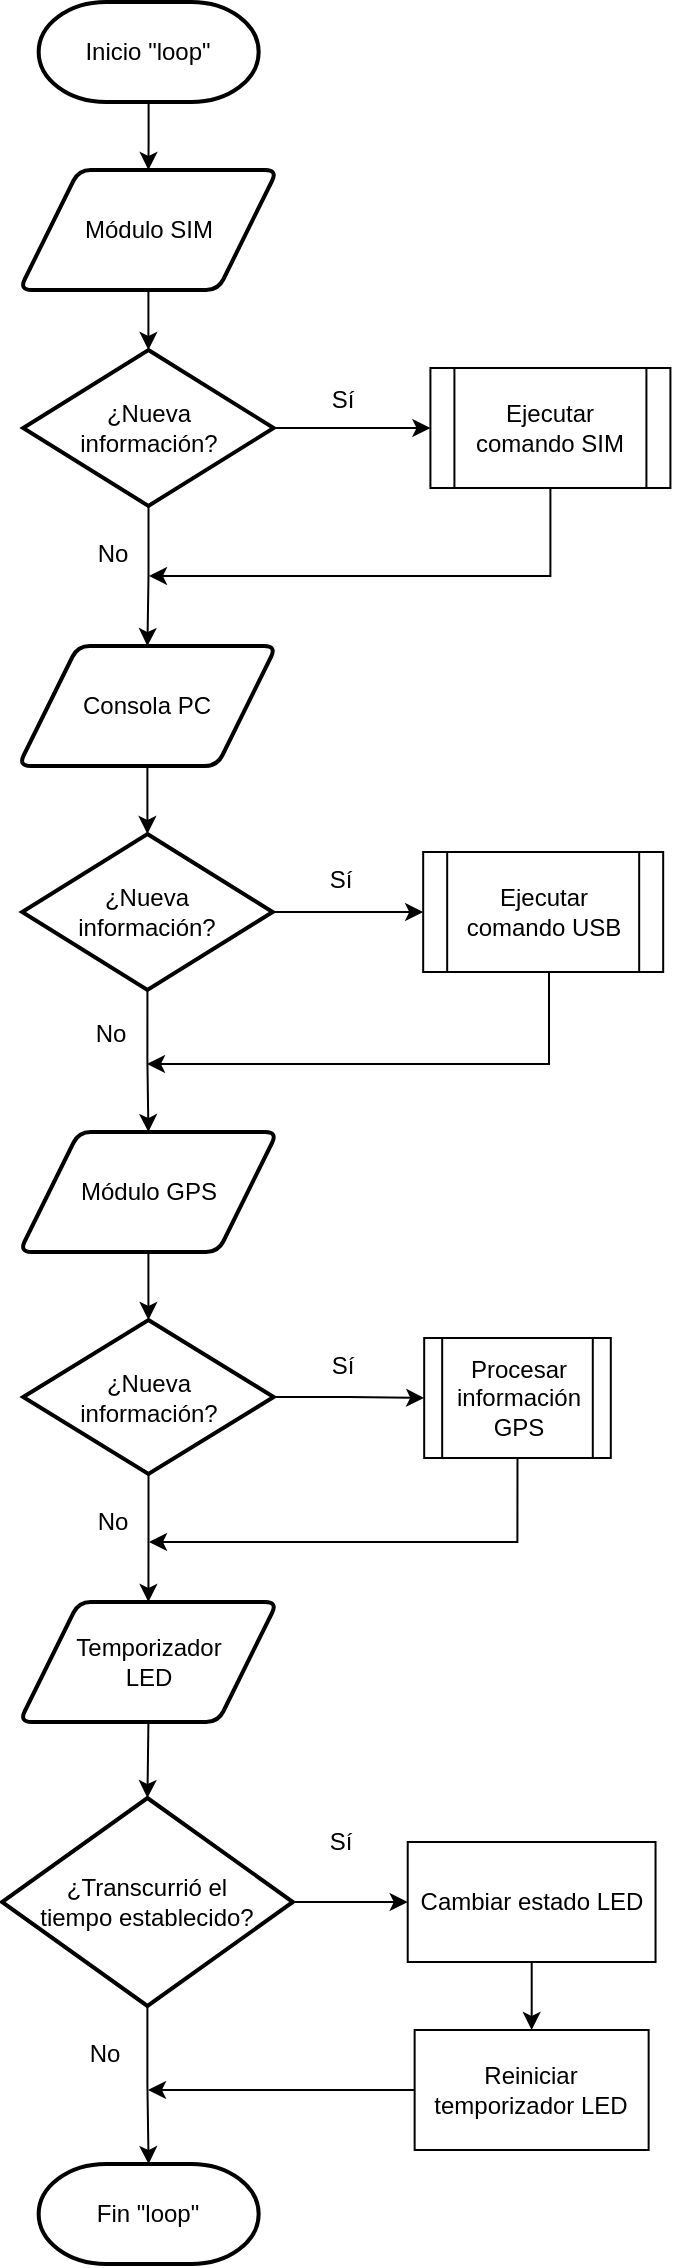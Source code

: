 <mxfile version="14.4.3" type="device" pages="4"><diagram id="C5RBs43oDa-KdzZeNtuy" name="Global"><mxGraphModel dx="1185" dy="685" grid="0" gridSize="10" guides="1" tooltips="1" connect="1" arrows="1" fold="1" page="1" pageScale="1" pageWidth="827" pageHeight="1169" math="0" shadow="0"><root><mxCell id="WIyWlLk6GJQsqaUBKTNV-0"/><mxCell id="WIyWlLk6GJQsqaUBKTNV-1" parent="WIyWlLk6GJQsqaUBKTNV-0"/><mxCell id="E9iO1O0Z5NPde6VyYKUJ-4" style="edgeStyle=orthogonalEdgeStyle;rounded=0;orthogonalLoop=1;jettySize=auto;html=1;entryX=0.5;entryY=0;entryDx=0;entryDy=0;" parent="WIyWlLk6GJQsqaUBKTNV-1" source="E9iO1O0Z5NPde6VyYKUJ-3" target="E9iO1O0Z5NPde6VyYKUJ-8" edge="1"><mxGeometry relative="1" as="geometry"><mxPoint x="103.52" y="123" as="targetPoint"/><Array as="points"/></mxGeometry></mxCell><mxCell id="E9iO1O0Z5NPde6VyYKUJ-3" value="Inicio &quot;loop&quot;" style="strokeWidth=2;html=1;shape=mxgraph.flowchart.terminator;whiteSpace=wrap;" parent="WIyWlLk6GJQsqaUBKTNV-1" vertex="1"><mxGeometry x="50.33" y="32" width="110" height="50" as="geometry"/></mxCell><mxCell id="E9iO1O0Z5NPde6VyYKUJ-10" style="edgeStyle=orthogonalEdgeStyle;rounded=0;orthogonalLoop=1;jettySize=auto;html=1;" parent="WIyWlLk6GJQsqaUBKTNV-1" source="E9iO1O0Z5NPde6VyYKUJ-7" target="E9iO1O0Z5NPde6VyYKUJ-16" edge="1"><mxGeometry relative="1" as="geometry"><mxPoint x="252.21" y="243" as="targetPoint"/></mxGeometry></mxCell><mxCell id="E9iO1O0Z5NPde6VyYKUJ-12" style="edgeStyle=orthogonalEdgeStyle;rounded=0;orthogonalLoop=1;jettySize=auto;html=1;entryX=0.5;entryY=0;entryDx=0;entryDy=0;" parent="WIyWlLk6GJQsqaUBKTNV-1" source="E9iO1O0Z5NPde6VyYKUJ-7" target="E9iO1O0Z5NPde6VyYKUJ-22" edge="1"><mxGeometry relative="1" as="geometry"><mxPoint x="105.21" y="369" as="targetPoint"/></mxGeometry></mxCell><mxCell id="E9iO1O0Z5NPde6VyYKUJ-7" value="¿Nueva&lt;br&gt;información?" style="strokeWidth=2;html=1;shape=mxgraph.flowchart.decision;whiteSpace=wrap;" parent="WIyWlLk6GJQsqaUBKTNV-1" vertex="1"><mxGeometry x="42.58" y="206" width="125.25" height="78" as="geometry"/></mxCell><mxCell id="E9iO1O0Z5NPde6VyYKUJ-9" style="edgeStyle=orthogonalEdgeStyle;rounded=0;orthogonalLoop=1;jettySize=auto;html=1;entryX=0.5;entryY=0;entryDx=0;entryDy=0;entryPerimeter=0;" parent="WIyWlLk6GJQsqaUBKTNV-1" source="E9iO1O0Z5NPde6VyYKUJ-8" target="E9iO1O0Z5NPde6VyYKUJ-7" edge="1"><mxGeometry relative="1" as="geometry"/></mxCell><mxCell id="E9iO1O0Z5NPde6VyYKUJ-8" value="Módulo SIM" style="shape=parallelogram;html=1;strokeWidth=2;perimeter=parallelogramPerimeter;whiteSpace=wrap;rounded=1;arcSize=12;size=0.23;" parent="WIyWlLk6GJQsqaUBKTNV-1" vertex="1"><mxGeometry x="40.71" y="116" width="129" height="60" as="geometry"/></mxCell><mxCell id="E9iO1O0Z5NPde6VyYKUJ-13" value="No" style="text;html=1;align=center;verticalAlign=middle;resizable=0;points=[];autosize=1;" parent="WIyWlLk6GJQsqaUBKTNV-1" vertex="1"><mxGeometry x="74.21" y="299" width="25" height="18" as="geometry"/></mxCell><mxCell id="E9iO1O0Z5NPde6VyYKUJ-17" style="edgeStyle=orthogonalEdgeStyle;rounded=0;orthogonalLoop=1;jettySize=auto;html=1;" parent="WIyWlLk6GJQsqaUBKTNV-1" source="E9iO1O0Z5NPde6VyYKUJ-16" edge="1"><mxGeometry relative="1" as="geometry"><mxPoint x="105.52" y="319" as="targetPoint"/><Array as="points"><mxPoint x="306.52" y="319"/><mxPoint x="105.52" y="319"/></Array></mxGeometry></mxCell><mxCell id="E9iO1O0Z5NPde6VyYKUJ-16" value="Ejecutar comando SIM" style="shape=process;whiteSpace=wrap;html=1;backgroundOutline=1;" parent="WIyWlLk6GJQsqaUBKTNV-1" vertex="1"><mxGeometry x="246.21" y="215" width="120" height="60" as="geometry"/></mxCell><mxCell id="E9iO1O0Z5NPde6VyYKUJ-18" value="Sí" style="text;html=1;align=center;verticalAlign=middle;resizable=0;points=[];autosize=1;" parent="WIyWlLk6GJQsqaUBKTNV-1" vertex="1"><mxGeometry x="191.21" y="222" width="21" height="18" as="geometry"/></mxCell><mxCell id="E9iO1O0Z5NPde6VyYKUJ-19" style="edgeStyle=orthogonalEdgeStyle;rounded=0;orthogonalLoop=1;jettySize=auto;html=1;" parent="WIyWlLk6GJQsqaUBKTNV-1" source="E9iO1O0Z5NPde6VyYKUJ-20" target="E9iO1O0Z5NPde6VyYKUJ-25" edge="1"><mxGeometry relative="1" as="geometry"><mxPoint x="249.84" y="473" as="targetPoint"/></mxGeometry></mxCell><mxCell id="E9iO1O0Z5NPde6VyYKUJ-20" value="¿Nueva&lt;br&gt;información?" style="strokeWidth=2;html=1;shape=mxgraph.flowchart.decision;whiteSpace=wrap;" parent="WIyWlLk6GJQsqaUBKTNV-1" vertex="1"><mxGeometry x="42.09" y="448" width="125.25" height="78" as="geometry"/></mxCell><mxCell id="E9iO1O0Z5NPde6VyYKUJ-21" style="edgeStyle=orthogonalEdgeStyle;rounded=0;orthogonalLoop=1;jettySize=auto;html=1;entryX=0.5;entryY=0;entryDx=0;entryDy=0;entryPerimeter=0;" parent="WIyWlLk6GJQsqaUBKTNV-1" source="E9iO1O0Z5NPde6VyYKUJ-22" target="E9iO1O0Z5NPde6VyYKUJ-20" edge="1"><mxGeometry relative="1" as="geometry"/></mxCell><mxCell id="E9iO1O0Z5NPde6VyYKUJ-22" value="Consola PC" style="shape=parallelogram;html=1;strokeWidth=2;perimeter=parallelogramPerimeter;whiteSpace=wrap;rounded=1;arcSize=12;size=0.23;" parent="WIyWlLk6GJQsqaUBKTNV-1" vertex="1"><mxGeometry x="40.21" y="354" width="129" height="60" as="geometry"/></mxCell><mxCell id="E9iO1O0Z5NPde6VyYKUJ-25" value="Ejecutar comando USB" style="shape=process;whiteSpace=wrap;html=1;backgroundOutline=1;" parent="WIyWlLk6GJQsqaUBKTNV-1" vertex="1"><mxGeometry x="242.59" y="457" width="120" height="60" as="geometry"/></mxCell><mxCell id="E9iO1O0Z5NPde6VyYKUJ-26" value="Sí" style="text;html=1;align=center;verticalAlign=middle;resizable=0;points=[];autosize=1;" parent="WIyWlLk6GJQsqaUBKTNV-1" vertex="1"><mxGeometry x="190.59" y="462" width="21" height="18" as="geometry"/></mxCell><mxCell id="E9iO1O0Z5NPde6VyYKUJ-28" style="edgeStyle=orthogonalEdgeStyle;rounded=0;orthogonalLoop=1;jettySize=auto;html=1;entryX=0.5;entryY=0;entryDx=0;entryDy=0;exitX=0.5;exitY=1;exitDx=0;exitDy=0;exitPerimeter=0;" parent="WIyWlLk6GJQsqaUBKTNV-1" source="E9iO1O0Z5NPde6VyYKUJ-20" target="E9iO1O0Z5NPde6VyYKUJ-35" edge="1"><mxGeometry relative="1" as="geometry"><mxPoint x="105.33" y="692.0" as="targetPoint"/><mxPoint x="105.244" y="582.0" as="sourcePoint"/></mxGeometry></mxCell><mxCell id="E9iO1O0Z5NPde6VyYKUJ-29" value="No" style="text;html=1;align=center;verticalAlign=middle;resizable=0;points=[];autosize=1;" parent="WIyWlLk6GJQsqaUBKTNV-1" vertex="1"><mxGeometry x="73.59" y="539" width="25" height="18" as="geometry"/></mxCell><mxCell id="E9iO1O0Z5NPde6VyYKUJ-30" style="edgeStyle=orthogonalEdgeStyle;rounded=0;orthogonalLoop=1;jettySize=auto;html=1;exitX=0.5;exitY=1;exitDx=0;exitDy=0;" parent="WIyWlLk6GJQsqaUBKTNV-1" source="E9iO1O0Z5NPde6VyYKUJ-25" edge="1"><mxGeometry relative="1" as="geometry"><mxPoint x="104.52" y="563" as="targetPoint"/><mxPoint x="305.59" y="533.0" as="sourcePoint"/><Array as="points"><mxPoint x="305.52" y="517"/><mxPoint x="305.52" y="563"/><mxPoint x="104.52" y="563"/></Array></mxGeometry></mxCell><mxCell id="PzpGX7Dt8AiGLEHKo06i-11" style="edgeStyle=orthogonalEdgeStyle;rounded=0;orthogonalLoop=1;jettySize=auto;html=1;entryX=0.5;entryY=0;entryDx=0;entryDy=0;" parent="WIyWlLk6GJQsqaUBKTNV-1" source="E9iO1O0Z5NPde6VyYKUJ-33" target="PzpGX7Dt8AiGLEHKo06i-10" edge="1"><mxGeometry relative="1" as="geometry"/></mxCell><mxCell id="PzpGX7Dt8AiGLEHKo06i-16" style="edgeStyle=orthogonalEdgeStyle;rounded=0;orthogonalLoop=1;jettySize=auto;html=1;entryX=0;entryY=0.5;entryDx=0;entryDy=0;" parent="WIyWlLk6GJQsqaUBKTNV-1" source="E9iO1O0Z5NPde6VyYKUJ-33" target="E9iO1O0Z5NPde6VyYKUJ-36" edge="1"><mxGeometry relative="1" as="geometry"/></mxCell><mxCell id="E9iO1O0Z5NPde6VyYKUJ-33" value="¿Nueva&lt;br&gt;información?" style="strokeWidth=2;html=1;shape=mxgraph.flowchart.decision;whiteSpace=wrap;" parent="WIyWlLk6GJQsqaUBKTNV-1" vertex="1"><mxGeometry x="42.59" y="691" width="125.25" height="77" as="geometry"/></mxCell><mxCell id="E9iO1O0Z5NPde6VyYKUJ-34" style="edgeStyle=orthogonalEdgeStyle;rounded=0;orthogonalLoop=1;jettySize=auto;html=1;entryX=0.5;entryY=0;entryDx=0;entryDy=0;entryPerimeter=0;" parent="WIyWlLk6GJQsqaUBKTNV-1" source="E9iO1O0Z5NPde6VyYKUJ-35" target="E9iO1O0Z5NPde6VyYKUJ-33" edge="1"><mxGeometry relative="1" as="geometry"/></mxCell><mxCell id="E9iO1O0Z5NPde6VyYKUJ-35" value="Módulo GPS" style="shape=parallelogram;html=1;strokeWidth=2;perimeter=parallelogramPerimeter;whiteSpace=wrap;rounded=1;arcSize=12;size=0.23;" parent="WIyWlLk6GJQsqaUBKTNV-1" vertex="1"><mxGeometry x="40.71" y="597" width="129" height="60" as="geometry"/></mxCell><mxCell id="E9iO1O0Z5NPde6VyYKUJ-36" value="Procesar información GPS" style="shape=process;whiteSpace=wrap;html=1;backgroundOutline=1;" parent="WIyWlLk6GJQsqaUBKTNV-1" vertex="1"><mxGeometry x="243.09" y="700" width="93.31" height="60" as="geometry"/></mxCell><mxCell id="E9iO1O0Z5NPde6VyYKUJ-37" value="Sí" style="text;html=1;align=center;verticalAlign=middle;resizable=0;points=[];autosize=1;" parent="WIyWlLk6GJQsqaUBKTNV-1" vertex="1"><mxGeometry x="191.09" y="705" width="21" height="18" as="geometry"/></mxCell><mxCell id="E9iO1O0Z5NPde6VyYKUJ-39" value="No" style="text;html=1;align=center;verticalAlign=middle;resizable=0;points=[];autosize=1;" parent="WIyWlLk6GJQsqaUBKTNV-1" vertex="1"><mxGeometry x="74.4" y="783" width="25" height="18" as="geometry"/></mxCell><mxCell id="E9iO1O0Z5NPde6VyYKUJ-40" style="edgeStyle=orthogonalEdgeStyle;rounded=0;orthogonalLoop=1;jettySize=auto;html=1;exitX=0.5;exitY=1;exitDx=0;exitDy=0;" parent="WIyWlLk6GJQsqaUBKTNV-1" source="E9iO1O0Z5NPde6VyYKUJ-36" edge="1"><mxGeometry relative="1" as="geometry"><mxPoint x="105.52" y="802" as="targetPoint"/><mxPoint x="306.09" y="776.0" as="sourcePoint"/><Array as="points"><mxPoint x="289.52" y="802"/><mxPoint x="105.52" y="802"/></Array></mxGeometry></mxCell><mxCell id="PzpGX7Dt8AiGLEHKo06i-0" value="Fin &quot;loop&quot;" style="strokeWidth=2;html=1;shape=mxgraph.flowchart.terminator;whiteSpace=wrap;" parent="WIyWlLk6GJQsqaUBKTNV-1" vertex="1"><mxGeometry x="50.33" y="1113" width="110" height="50" as="geometry"/></mxCell><mxCell id="PzpGX7Dt8AiGLEHKo06i-9" style="edgeStyle=orthogonalEdgeStyle;rounded=0;orthogonalLoop=1;jettySize=auto;html=1;" parent="WIyWlLk6GJQsqaUBKTNV-1" source="PzpGX7Dt8AiGLEHKo06i-2" target="PzpGX7Dt8AiGLEHKo06i-0" edge="1"><mxGeometry relative="1" as="geometry"/></mxCell><mxCell id="PzpGX7Dt8AiGLEHKo06i-15" style="edgeStyle=orthogonalEdgeStyle;rounded=0;orthogonalLoop=1;jettySize=auto;html=1;entryX=0;entryY=0.5;entryDx=0;entryDy=0;" parent="WIyWlLk6GJQsqaUBKTNV-1" source="PzpGX7Dt8AiGLEHKo06i-2" target="PzpGX7Dt8AiGLEHKo06i-3" edge="1"><mxGeometry relative="1" as="geometry"/></mxCell><mxCell id="PzpGX7Dt8AiGLEHKo06i-2" value="¿Transcurrió el&lt;br&gt;tiempo establecido?" style="strokeWidth=2;html=1;shape=mxgraph.flowchart.decision;whiteSpace=wrap;" parent="WIyWlLk6GJQsqaUBKTNV-1" vertex="1"><mxGeometry x="32" y="930" width="145.43" height="104" as="geometry"/></mxCell><mxCell id="PzpGX7Dt8AiGLEHKo06i-20" style="edgeStyle=orthogonalEdgeStyle;rounded=0;orthogonalLoop=1;jettySize=auto;html=1;entryX=0.5;entryY=0;entryDx=0;entryDy=0;" parent="WIyWlLk6GJQsqaUBKTNV-1" source="PzpGX7Dt8AiGLEHKo06i-3" target="PzpGX7Dt8AiGLEHKo06i-19" edge="1"><mxGeometry relative="1" as="geometry"/></mxCell><mxCell id="PzpGX7Dt8AiGLEHKo06i-3" value="Cambiar estado LED" style="shape=rectangle;whiteSpace=wrap;html=1;backgroundOutline=1;" parent="WIyWlLk6GJQsqaUBKTNV-1" vertex="1"><mxGeometry x="234.86" y="952" width="123.91" height="60" as="geometry"/></mxCell><mxCell id="PzpGX7Dt8AiGLEHKo06i-6" value="Sí" style="text;html=1;align=center;verticalAlign=middle;resizable=0;points=[];autosize=1;" parent="WIyWlLk6GJQsqaUBKTNV-1" vertex="1"><mxGeometry x="190.28" y="943" width="21" height="18" as="geometry"/></mxCell><mxCell id="PzpGX7Dt8AiGLEHKo06i-12" style="edgeStyle=orthogonalEdgeStyle;rounded=0;orthogonalLoop=1;jettySize=auto;html=1;exitX=0.5;exitY=1;exitDx=0;exitDy=0;entryX=0.5;entryY=0;entryDx=0;entryDy=0;entryPerimeter=0;" parent="WIyWlLk6GJQsqaUBKTNV-1" source="PzpGX7Dt8AiGLEHKo06i-10" target="PzpGX7Dt8AiGLEHKo06i-2" edge="1"><mxGeometry relative="1" as="geometry"/></mxCell><mxCell id="PzpGX7Dt8AiGLEHKo06i-10" value="Temporizador&lt;br&gt;LED" style="shape=parallelogram;html=1;strokeWidth=2;perimeter=parallelogramPerimeter;whiteSpace=wrap;rounded=1;arcSize=12;size=0.23;" parent="WIyWlLk6GJQsqaUBKTNV-1" vertex="1"><mxGeometry x="40.71" y="832" width="129" height="60" as="geometry"/></mxCell><mxCell id="PzpGX7Dt8AiGLEHKo06i-13" value="No" style="text;html=1;align=center;verticalAlign=middle;resizable=0;points=[];autosize=1;" parent="WIyWlLk6GJQsqaUBKTNV-1" vertex="1"><mxGeometry x="70" y="1049" width="25" height="18" as="geometry"/></mxCell><mxCell id="PzpGX7Dt8AiGLEHKo06i-21" style="edgeStyle=orthogonalEdgeStyle;rounded=0;orthogonalLoop=1;jettySize=auto;html=1;exitX=0;exitY=0.5;exitDx=0;exitDy=0;" parent="WIyWlLk6GJQsqaUBKTNV-1" source="PzpGX7Dt8AiGLEHKo06i-19" edge="1"><mxGeometry relative="1" as="geometry"><mxPoint x="105" y="1076" as="targetPoint"/></mxGeometry></mxCell><mxCell id="PzpGX7Dt8AiGLEHKo06i-19" value="Reiniciar temporizador LED" style="rounded=0;whiteSpace=wrap;html=1;" parent="WIyWlLk6GJQsqaUBKTNV-1" vertex="1"><mxGeometry x="238.32" y="1046" width="117" height="60" as="geometry"/></mxCell></root></mxGraphModel></diagram><diagram name="Comando SIM" id="if31kOb6OVvpR4rCnxsS"><mxGraphModel dx="1422" dy="822" grid="0" gridSize="10" guides="1" tooltips="1" connect="1" arrows="1" fold="1" page="1" pageScale="1" pageWidth="827" pageHeight="1169" math="0" shadow="0"><root><mxCell id="54mMXGFjAL3wbfvsdKi7-0"/><mxCell id="54mMXGFjAL3wbfvsdKi7-1" parent="54mMXGFjAL3wbfvsdKi7-0"/><mxCell id="54mMXGFjAL3wbfvsdKi7-5" style="edgeStyle=orthogonalEdgeStyle;rounded=0;orthogonalLoop=1;jettySize=auto;html=1;entryX=0.5;entryY=0;entryDx=0;entryDy=0;" parent="54mMXGFjAL3wbfvsdKi7-1" source="54mMXGFjAL3wbfvsdKi7-6" target="HIzM11w_r86R_vZ7rFtZ-1" edge="1"><mxGeometry relative="1" as="geometry"><mxPoint x="311" y="349" as="targetPoint"/></mxGeometry></mxCell><mxCell id="HzaxCFh_IeV296VOqzLn-4" style="edgeStyle=orthogonalEdgeStyle;rounded=0;orthogonalLoop=1;jettySize=auto;html=1;" parent="54mMXGFjAL3wbfvsdKi7-1" source="54mMXGFjAL3wbfvsdKi7-6" target="HzaxCFh_IeV296VOqzLn-0" edge="1"><mxGeometry relative="1" as="geometry"/></mxCell><mxCell id="54mMXGFjAL3wbfvsdKi7-6" value="¿SMS recibido?" style="strokeWidth=2;html=1;shape=mxgraph.flowchart.decision;whiteSpace=wrap;" parent="54mMXGFjAL3wbfvsdKi7-1" vertex="1"><mxGeometry x="248.37" y="223" width="125.25" height="78" as="geometry"/></mxCell><mxCell id="54mMXGFjAL3wbfvsdKi7-7" style="edgeStyle=orthogonalEdgeStyle;rounded=0;orthogonalLoop=1;jettySize=auto;html=1;entryX=0.5;entryY=0;entryDx=0;entryDy=0;entryPerimeter=0;" parent="54mMXGFjAL3wbfvsdKi7-1" source="54mMXGFjAL3wbfvsdKi7-8" target="54mMXGFjAL3wbfvsdKi7-6" edge="1"><mxGeometry relative="1" as="geometry"/></mxCell><mxCell id="54mMXGFjAL3wbfvsdKi7-8" value="Comando SIM" style="shape=parallelogram;html=1;strokeWidth=2;perimeter=parallelogramPerimeter;whiteSpace=wrap;rounded=1;arcSize=12;size=0.23;" parent="54mMXGFjAL3wbfvsdKi7-1" vertex="1"><mxGeometry x="246.5" y="128" width="129" height="60" as="geometry"/></mxCell><mxCell id="54mMXGFjAL3wbfvsdKi7-43" style="edgeStyle=orthogonalEdgeStyle;rounded=0;orthogonalLoop=1;jettySize=auto;html=1;entryX=0.5;entryY=0;entryDx=0;entryDy=0;" parent="54mMXGFjAL3wbfvsdKi7-1" source="54mMXGFjAL3wbfvsdKi7-11" target="54mMXGFjAL3wbfvsdKi7-8" edge="1"><mxGeometry relative="1" as="geometry"/></mxCell><mxCell id="54mMXGFjAL3wbfvsdKi7-11" value="Ejecutar comando SIM" style="shape=process;whiteSpace=wrap;html=1;backgroundOutline=1;" parent="54mMXGFjAL3wbfvsdKi7-1" vertex="1"><mxGeometry x="251" y="29" width="120" height="60" as="geometry"/></mxCell><mxCell id="HIzM11w_r86R_vZ7rFtZ-12" style="edgeStyle=orthogonalEdgeStyle;rounded=0;orthogonalLoop=1;jettySize=auto;html=1;" parent="54mMXGFjAL3wbfvsdKi7-1" source="HzaxCFh_IeV296VOqzLn-0" edge="1"><mxGeometry relative="1" as="geometry"><mxPoint x="311" y="909" as="targetPoint"/><Array as="points"><mxPoint x="565" y="909"/></Array></mxGeometry></mxCell><mxCell id="HzaxCFh_IeV296VOqzLn-0" value="Mostrar comando recibido&lt;br&gt;por pantalla" style="strokeWidth=2;html=1;shape=mxgraph.flowchart.display;whiteSpace=wrap;" parent="54mMXGFjAL3wbfvsdKi7-1" vertex="1"><mxGeometry x="500" y="370" width="130" height="74" as="geometry"/></mxCell><mxCell id="HzaxCFh_IeV296VOqzLn-2" value="No" style="text;html=1;align=center;verticalAlign=middle;resizable=0;points=[];autosize=1;" parent="54mMXGFjAL3wbfvsdKi7-1" vertex="1"><mxGeometry x="425" y="234" width="25" height="18" as="geometry"/></mxCell><mxCell id="HzaxCFh_IeV296VOqzLn-3" value="Sí" style="text;html=1;align=center;verticalAlign=middle;resizable=0;points=[];autosize=1;" parent="54mMXGFjAL3wbfvsdKi7-1" vertex="1"><mxGeometry x="275" y="306" width="21" height="18" as="geometry"/></mxCell><mxCell id="HIzM11w_r86R_vZ7rFtZ-8" style="edgeStyle=orthogonalEdgeStyle;rounded=0;orthogonalLoop=1;jettySize=auto;html=1;entryX=0.5;entryY=0;entryDx=0;entryDy=0;entryPerimeter=0;" parent="54mMXGFjAL3wbfvsdKi7-1" source="HIzM11w_r86R_vZ7rFtZ-1" target="HIzM11w_r86R_vZ7rFtZ-7" edge="1"><mxGeometry relative="1" as="geometry"/></mxCell><mxCell id="HIzM11w_r86R_vZ7rFtZ-1" value="Extraer datos del SMS recibido" style="rounded=0;whiteSpace=wrap;html=1;" parent="54mMXGFjAL3wbfvsdKi7-1" vertex="1"><mxGeometry x="251" y="341" width="120" height="60" as="geometry"/></mxCell><mxCell id="HIzM11w_r86R_vZ7rFtZ-2" style="edgeStyle=orthogonalEdgeStyle;rounded=0;orthogonalLoop=1;jettySize=auto;html=1;entryX=0.5;entryY=0;entryDx=0;entryDy=0;" parent="54mMXGFjAL3wbfvsdKi7-1" source="HIzM11w_r86R_vZ7rFtZ-3" target="HIzM11w_r86R_vZ7rFtZ-5" edge="1"><mxGeometry relative="1" as="geometry"><mxPoint x="311.51" y="662" as="targetPoint"/></mxGeometry></mxCell><mxCell id="HIzM11w_r86R_vZ7rFtZ-13" style="edgeStyle=orthogonalEdgeStyle;rounded=0;orthogonalLoop=1;jettySize=auto;html=1;" parent="54mMXGFjAL3wbfvsdKi7-1" source="HIzM11w_r86R_vZ7rFtZ-3" edge="1"><mxGeometry relative="1" as="geometry"><mxPoint x="565" y="597" as="targetPoint"/></mxGeometry></mxCell><mxCell id="HIzM11w_r86R_vZ7rFtZ-3" value="¿El SMS recibido&lt;br&gt;contiene algún&lt;br&gt;comando?" style="strokeWidth=2;html=1;shape=mxgraph.flowchart.decision;whiteSpace=wrap;" parent="54mMXGFjAL3wbfvsdKi7-1" vertex="1"><mxGeometry x="238.93" y="544" width="144.12" height="106" as="geometry"/></mxCell><mxCell id="HIzM11w_r86R_vZ7rFtZ-4" value="Sí" style="text;html=1;align=center;verticalAlign=middle;resizable=0;points=[];autosize=1;" parent="54mMXGFjAL3wbfvsdKi7-1" vertex="1"><mxGeometry x="271" y="650" width="21" height="18" as="geometry"/></mxCell><mxCell id="HIzM11w_r86R_vZ7rFtZ-16" style="edgeStyle=orthogonalEdgeStyle;rounded=0;orthogonalLoop=1;jettySize=auto;html=1;entryX=0.5;entryY=0;entryDx=0;entryDy=0;" parent="54mMXGFjAL3wbfvsdKi7-1" source="HIzM11w_r86R_vZ7rFtZ-5" target="HIzM11w_r86R_vZ7rFtZ-15" edge="1"><mxGeometry relative="1" as="geometry"/></mxCell><mxCell id="HIzM11w_r86R_vZ7rFtZ-5" value="Ejecutar comando solicitado" style="rounded=0;whiteSpace=wrap;html=1;" parent="54mMXGFjAL3wbfvsdKi7-1" vertex="1"><mxGeometry x="250.99" y="680" width="120" height="60" as="geometry"/></mxCell><mxCell id="HIzM11w_r86R_vZ7rFtZ-9" style="edgeStyle=orthogonalEdgeStyle;rounded=0;orthogonalLoop=1;jettySize=auto;html=1;entryX=0.5;entryY=0;entryDx=0;entryDy=0;entryPerimeter=0;" parent="54mMXGFjAL3wbfvsdKi7-1" source="HIzM11w_r86R_vZ7rFtZ-7" target="HIzM11w_r86R_vZ7rFtZ-3" edge="1"><mxGeometry relative="1" as="geometry"/></mxCell><mxCell id="HIzM11w_r86R_vZ7rFtZ-7" value="Mostrar todos los&lt;br&gt;datos del SMS&lt;br&gt;por consola" style="strokeWidth=2;html=1;shape=mxgraph.flowchart.display;whiteSpace=wrap;" parent="54mMXGFjAL3wbfvsdKi7-1" vertex="1"><mxGeometry x="246.5" y="435" width="130" height="74" as="geometry"/></mxCell><mxCell id="HIzM11w_r86R_vZ7rFtZ-14" value="No" style="text;html=1;align=center;verticalAlign=middle;resizable=0;points=[];autosize=1;" parent="54mMXGFjAL3wbfvsdKi7-1" vertex="1"><mxGeometry x="425" y="564" width="25" height="18" as="geometry"/></mxCell><mxCell id="HIzM11w_r86R_vZ7rFtZ-18" style="edgeStyle=orthogonalEdgeStyle;rounded=0;orthogonalLoop=1;jettySize=auto;html=1;entryX=0.5;entryY=0;entryDx=0;entryDy=0;" parent="54mMXGFjAL3wbfvsdKi7-1" source="HIzM11w_r86R_vZ7rFtZ-15" target="HIzM11w_r86R_vZ7rFtZ-17" edge="1"><mxGeometry relative="1" as="geometry"/></mxCell><mxCell id="HIzM11w_r86R_vZ7rFtZ-15" value="Responder el SMS con la información solicitada" style="rounded=0;whiteSpace=wrap;html=1;" parent="54mMXGFjAL3wbfvsdKi7-1" vertex="1"><mxGeometry x="250.99" y="776" width="120" height="78" as="geometry"/></mxCell><mxCell id="HIzM11w_r86R_vZ7rFtZ-17" value="" style="verticalLabelPosition=bottom;verticalAlign=top;html=1;shape=offPageConnector;rounded=0;size=0.5;" parent="54mMXGFjAL3wbfvsdKi7-1" vertex="1"><mxGeometry x="281" y="954" width="60" height="60" as="geometry"/></mxCell></root></mxGraphModel></diagram><diagram name="Comando USB" id="Q7sSIVuKg802FRxbpmkG"><mxGraphModel dx="1185" dy="685" grid="0" gridSize="10" guides="1" tooltips="1" connect="1" arrows="1" fold="1" page="1" pageScale="1" pageWidth="827" pageHeight="1169" math="0" shadow="0"><root><mxCell id="MbUCF57M-oZUMyd77mzd-0"/><mxCell id="MbUCF57M-oZUMyd77mzd-1" parent="MbUCF57M-oZUMyd77mzd-0"/><mxCell id="MbUCF57M-oZUMyd77mzd-3" style="edgeStyle=orthogonalEdgeStyle;rounded=0;orthogonalLoop=1;jettySize=auto;html=1;entryX=0.5;entryY=0;entryDx=0;entryDy=0;" edge="1" parent="MbUCF57M-oZUMyd77mzd-1" source="MbUCF57M-oZUMyd77mzd-4" target="_nvgRtnCYNVaBmOmmASG-1"><mxGeometry relative="1" as="geometry"><mxPoint x="678.5" y="433" as="targetPoint"/></mxGeometry></mxCell><mxCell id="_nvgRtnCYNVaBmOmmASG-3" style="edgeStyle=orthogonalEdgeStyle;rounded=0;orthogonalLoop=1;jettySize=auto;html=1;entryX=0.5;entryY=0;entryDx=0;entryDy=0;entryPerimeter=0;" edge="1" parent="MbUCF57M-oZUMyd77mzd-1" source="MbUCF57M-oZUMyd77mzd-4" target="_nvgRtnCYNVaBmOmmASG-2"><mxGeometry relative="1" as="geometry"/></mxCell><mxCell id="MbUCF57M-oZUMyd77mzd-4" value="¿Es un&lt;br&gt;comando AT?" style="strokeWidth=2;html=1;shape=mxgraph.flowchart.decision;whiteSpace=wrap;" vertex="1" parent="MbUCF57M-oZUMyd77mzd-1"><mxGeometry x="187.87" y="339" width="125.25" height="78" as="geometry"/></mxCell><mxCell id="MbUCF57M-oZUMyd77mzd-5" style="edgeStyle=orthogonalEdgeStyle;rounded=0;orthogonalLoop=1;jettySize=auto;html=1;entryX=0.5;entryY=0;entryDx=0;entryDy=0;entryPerimeter=0;" edge="1" parent="MbUCF57M-oZUMyd77mzd-1" source="MbUCF57M-oZUMyd77mzd-6" target="MbUCF57M-oZUMyd77mzd-4"><mxGeometry relative="1" as="geometry"/></mxCell><mxCell id="MbUCF57M-oZUMyd77mzd-6" value="Comando USB" style="shape=parallelogram;html=1;strokeWidth=2;perimeter=parallelogramPerimeter;whiteSpace=wrap;rounded=1;arcSize=12;size=0.23;" vertex="1" parent="MbUCF57M-oZUMyd77mzd-1"><mxGeometry x="186" y="219" width="129" height="60" as="geometry"/></mxCell><mxCell id="MbUCF57M-oZUMyd77mzd-7" style="edgeStyle=orthogonalEdgeStyle;rounded=0;orthogonalLoop=1;jettySize=auto;html=1;entryX=0.5;entryY=0;entryDx=0;entryDy=0;" edge="1" parent="MbUCF57M-oZUMyd77mzd-1" source="MbUCF57M-oZUMyd77mzd-8" target="MbUCF57M-oZUMyd77mzd-6"><mxGeometry relative="1" as="geometry"/></mxCell><mxCell id="MbUCF57M-oZUMyd77mzd-8" value="Ejecutar comando USB" style="shape=process;whiteSpace=wrap;html=1;backgroundOutline=1;" vertex="1" parent="MbUCF57M-oZUMyd77mzd-1"><mxGeometry x="190.5" y="93" width="120" height="60" as="geometry"/></mxCell><mxCell id="MbUCF57M-oZUMyd77mzd-9" style="edgeStyle=orthogonalEdgeStyle;rounded=0;orthogonalLoop=1;jettySize=auto;html=1;exitX=0.5;exitY=1;exitDx=0;exitDy=0;" edge="1" parent="MbUCF57M-oZUMyd77mzd-1" source="_nvgRtnCYNVaBmOmmASG-1"><mxGeometry relative="1" as="geometry"><mxPoint x="251" y="931" as="targetPoint"/><Array as="points"><mxPoint x="681" y="735"/><mxPoint x="681" y="931"/></Array><mxPoint x="678.5" y="269" as="sourcePoint"/></mxGeometry></mxCell><mxCell id="MbUCF57M-oZUMyd77mzd-11" value="Sí" style="text;html=1;align=center;verticalAlign=middle;resizable=0;points=[];autosize=1;" vertex="1" parent="MbUCF57M-oZUMyd77mzd-1"><mxGeometry x="455.5" y="350" width="21" height="18" as="geometry"/></mxCell><mxCell id="MbUCF57M-oZUMyd77mzd-12" value="No" style="text;html=1;align=center;verticalAlign=middle;resizable=0;points=[];autosize=1;" vertex="1" parent="MbUCF57M-oZUMyd77mzd-1"><mxGeometry x="212.5" y="437" width="25" height="18" as="geometry"/></mxCell><mxCell id="MbUCF57M-oZUMyd77mzd-26" value="" style="verticalLabelPosition=bottom;verticalAlign=top;html=1;shape=offPageConnector;rounded=0;size=0.5;" vertex="1" parent="MbUCF57M-oZUMyd77mzd-1"><mxGeometry x="220.49" y="989" width="60" height="60" as="geometry"/></mxCell><mxCell id="_nvgRtnCYNVaBmOmmASG-1" value="Enviar el texto al módulo SIM" style="rounded=0;whiteSpace=wrap;html=1;" vertex="1" parent="MbUCF57M-oZUMyd77mzd-1"><mxGeometry x="620.5" y="648" width="120" height="60" as="geometry"/></mxCell><mxCell id="_nvgRtnCYNVaBmOmmASG-4" style="edgeStyle=orthogonalEdgeStyle;rounded=0;orthogonalLoop=1;jettySize=auto;html=1;" edge="1" parent="MbUCF57M-oZUMyd77mzd-1" source="_nvgRtnCYNVaBmOmmASG-2"><mxGeometry relative="1" as="geometry"><mxPoint x="679.5" y="514" as="targetPoint"/></mxGeometry></mxCell><mxCell id="_nvgRtnCYNVaBmOmmASG-7" style="edgeStyle=orthogonalEdgeStyle;rounded=0;orthogonalLoop=1;jettySize=auto;html=1;entryX=0.5;entryY=0;entryDx=0;entryDy=0;" edge="1" parent="MbUCF57M-oZUMyd77mzd-1" source="_nvgRtnCYNVaBmOmmASG-2" target="MbUCF57M-oZUMyd77mzd-14"><mxGeometry relative="1" as="geometry"/></mxCell><mxCell id="_nvgRtnCYNVaBmOmmASG-2" value="¿Es comando&lt;br&gt;propio?" style="strokeWidth=2;html=1;shape=mxgraph.flowchart.decision;whiteSpace=wrap;" vertex="1" parent="MbUCF57M-oZUMyd77mzd-1"><mxGeometry x="187.87" y="475" width="125.25" height="78" as="geometry"/></mxCell><mxCell id="_nvgRtnCYNVaBmOmmASG-5" value="No" style="text;html=1;align=center;verticalAlign=middle;resizable=0;points=[];autosize=1;" vertex="1" parent="MbUCF57M-oZUMyd77mzd-1"><mxGeometry x="455.5" y="488" width="25" height="18" as="geometry"/></mxCell><mxCell id="_nvgRtnCYNVaBmOmmASG-6" value="Sí" style="text;html=1;align=center;verticalAlign=middle;resizable=0;points=[];autosize=1;" vertex="1" parent="MbUCF57M-oZUMyd77mzd-1"><mxGeometry x="220.49" y="585" width="21" height="18" as="geometry"/></mxCell><mxCell id="_nvgRtnCYNVaBmOmmASG-8" value="Comandos propios:&lt;br&gt;&amp;nbsp; &amp;nbsp; &amp;nbsp; - Reiniciar Arduino&lt;br&gt;&amp;nbsp; &amp;nbsp; &amp;nbsp;&amp;nbsp;- Leer Memoria SMS&lt;br&gt;&amp;nbsp; &amp;nbsp; &amp;nbsp;&amp;nbsp;- Hacer setup&lt;br&gt;&amp;nbsp; &amp;nbsp; &amp;nbsp;&amp;nbsp;- Enviar SMS desde consola&lt;br&gt;&amp;nbsp; &amp;nbsp; &amp;nbsp;&amp;nbsp;- Leer batería&lt;br&gt;&amp;nbsp; &amp;nbsp; &amp;nbsp;&amp;nbsp;- Estado de la red&lt;br&gt;&amp;nbsp; &amp;nbsp; &amp;nbsp;&amp;nbsp;- Dormir/Despertar módulo SIM&lt;br&gt;&amp;nbsp; &amp;nbsp; &amp;nbsp;&amp;nbsp;- Leer GPS&lt;br&gt;&amp;nbsp; &amp;nbsp; &amp;nbsp;&amp;nbsp;- Leer recorrido" style="text;html=1;strokeColor=none;fillColor=none;align=left;verticalAlign=middle;whiteSpace=wrap;rounded=0;" vertex="1" parent="MbUCF57M-oZUMyd77mzd-1"><mxGeometry x="319" y="614.5" width="236" height="127" as="geometry"/></mxCell><mxCell id="DVXsxLE7i4WxN-I8W_4L-0" style="edgeStyle=orthogonalEdgeStyle;rounded=0;orthogonalLoop=1;jettySize=auto;html=1;entryX=0.5;entryY=0;entryDx=0;entryDy=0;entryPerimeter=0;" edge="1" parent="MbUCF57M-oZUMyd77mzd-1" source="MbUCF57M-oZUMyd77mzd-14" target="blrcD4Gi3ABL3SyX3sPu-0"><mxGeometry relative="1" as="geometry"/></mxCell><mxCell id="MbUCF57M-oZUMyd77mzd-14" value="Ejecutar comando propio" style="rounded=0;whiteSpace=wrap;html=1;" vertex="1" parent="MbUCF57M-oZUMyd77mzd-1"><mxGeometry x="190.49" y="648" width="120" height="60" as="geometry"/></mxCell><mxCell id="DVXsxLE7i4WxN-I8W_4L-1" style="edgeStyle=orthogonalEdgeStyle;rounded=0;orthogonalLoop=1;jettySize=auto;html=1;" edge="1" parent="MbUCF57M-oZUMyd77mzd-1" source="blrcD4Gi3ABL3SyX3sPu-0" target="MbUCF57M-oZUMyd77mzd-26"><mxGeometry relative="1" as="geometry"/></mxCell><mxCell id="blrcD4Gi3ABL3SyX3sPu-0" value="Mostrar comando ejecutado&lt;br&gt;&amp;nbsp;y resultados" style="strokeWidth=2;html=1;shape=mxgraph.flowchart.display;whiteSpace=wrap;" vertex="1" parent="MbUCF57M-oZUMyd77mzd-1"><mxGeometry x="185" y="782" width="130" height="74" as="geometry"/></mxCell></root></mxGraphModel></diagram><diagram name="Información GPS" id="aDo0WGHSqiIUrTQwUpiT"><mxGraphModel dx="1422" dy="822" grid="0" gridSize="10" guides="1" tooltips="1" connect="1" arrows="1" fold="1" page="1" pageScale="1" pageWidth="827" pageHeight="1169" math="0" shadow="0"><root><mxCell id="28TWpujfF8Hv3JoCiMIh-0"/><mxCell id="28TWpujfF8Hv3JoCiMIh-1" parent="28TWpujfF8Hv3JoCiMIh-0"/><mxCell id="c6f27BFQc6xW5C9CKf5j-1" style="edgeStyle=orthogonalEdgeStyle;rounded=0;orthogonalLoop=1;jettySize=auto;html=1;entryX=0.5;entryY=0;entryDx=0;entryDy=0;" edge="1" parent="28TWpujfF8Hv3JoCiMIh-1" source="28TWpujfF8Hv3JoCiMIh-4" target="c6f27BFQc6xW5C9CKf5j-0"><mxGeometry relative="1" as="geometry"/></mxCell><mxCell id="c6f27BFQc6xW5C9CKf5j-7" style="edgeStyle=orthogonalEdgeStyle;rounded=0;orthogonalLoop=1;jettySize=auto;html=1;" edge="1" parent="28TWpujfF8Hv3JoCiMIh-1" source="28TWpujfF8Hv3JoCiMIh-4"><mxGeometry relative="1" as="geometry"><mxPoint x="250" y="593" as="targetPoint"/><Array as="points"><mxPoint x="427" y="281"/><mxPoint x="427" y="593"/></Array></mxGeometry></mxCell><mxCell id="28TWpujfF8Hv3JoCiMIh-4" value="¿Transcurrió&lt;br&gt;el tiempo establecido &lt;br&gt;para actualizar&lt;br&gt;información?" style="strokeWidth=2;html=1;shape=mxgraph.flowchart.decision;whiteSpace=wrap;" vertex="1" parent="28TWpujfF8Hv3JoCiMIh-1"><mxGeometry x="157.22" y="228" width="185.56" height="105" as="geometry"/></mxCell><mxCell id="28TWpujfF8Hv3JoCiMIh-5" style="edgeStyle=orthogonalEdgeStyle;rounded=0;orthogonalLoop=1;jettySize=auto;html=1;entryX=0.5;entryY=0;entryDx=0;entryDy=0;entryPerimeter=0;" edge="1" parent="28TWpujfF8Hv3JoCiMIh-1" source="28TWpujfF8Hv3JoCiMIh-6" target="28TWpujfF8Hv3JoCiMIh-4"><mxGeometry relative="1" as="geometry"/></mxCell><mxCell id="28TWpujfF8Hv3JoCiMIh-6" value="Temporizador&lt;br&gt;lectura GPS" style="shape=parallelogram;html=1;strokeWidth=2;perimeter=parallelogramPerimeter;whiteSpace=wrap;rounded=1;arcSize=12;size=0.23;" vertex="1" parent="28TWpujfF8Hv3JoCiMIh-1"><mxGeometry x="186" y="123" width="129" height="60" as="geometry"/></mxCell><mxCell id="28TWpujfF8Hv3JoCiMIh-7" style="edgeStyle=orthogonalEdgeStyle;rounded=0;orthogonalLoop=1;jettySize=auto;html=1;entryX=0.5;entryY=0;entryDx=0;entryDy=0;" edge="1" parent="28TWpujfF8Hv3JoCiMIh-1" source="28TWpujfF8Hv3JoCiMIh-8" target="28TWpujfF8Hv3JoCiMIh-6"><mxGeometry relative="1" as="geometry"/></mxCell><mxCell id="28TWpujfF8Hv3JoCiMIh-8" value="Procesar información&lt;br&gt;GPS" style="shape=process;whiteSpace=wrap;html=1;backgroundOutline=1;" vertex="1" parent="28TWpujfF8Hv3JoCiMIh-1"><mxGeometry x="190" y="33" width="120" height="60" as="geometry"/></mxCell><mxCell id="28TWpujfF8Hv3JoCiMIh-10" value="No" style="text;html=1;align=center;verticalAlign=middle;resizable=0;points=[];autosize=1;" vertex="1" parent="28TWpujfF8Hv3JoCiMIh-1"><mxGeometry x="369" y="251" width="25" height="18" as="geometry"/></mxCell><mxCell id="28TWpujfF8Hv3JoCiMIh-11" value="Sí" style="text;html=1;align=center;verticalAlign=middle;resizable=0;points=[];autosize=1;" vertex="1" parent="28TWpujfF8Hv3JoCiMIh-1"><mxGeometry x="216.51" y="342" width="21" height="18" as="geometry"/></mxCell><mxCell id="28TWpujfF8Hv3JoCiMIh-12" value="" style="verticalLabelPosition=bottom;verticalAlign=top;html=1;shape=offPageConnector;rounded=0;size=0.5;" vertex="1" parent="28TWpujfF8Hv3JoCiMIh-1"><mxGeometry x="220.75" y="1097" width="60" height="60" as="geometry"/></mxCell><mxCell id="28TWpujfF8Hv3JoCiMIh-22" style="edgeStyle=orthogonalEdgeStyle;rounded=0;orthogonalLoop=1;jettySize=auto;html=1;exitX=0.5;exitY=1;exitDx=0;exitDy=0;" edge="1" parent="28TWpujfF8Hv3JoCiMIh-1" source="DTaUY71Zj-qrpx1yb9Il-2" target="28TWpujfF8Hv3JoCiMIh-12"><mxGeometry relative="1" as="geometry"><mxPoint x="250" y="1028" as="sourcePoint"/></mxGeometry></mxCell><mxCell id="c6f27BFQc6xW5C9CKf5j-6" style="edgeStyle=orthogonalEdgeStyle;rounded=0;orthogonalLoop=1;jettySize=auto;html=1;entryX=0.5;entryY=0;entryDx=0;entryDy=0;entryPerimeter=0;exitX=0.5;exitY=1;exitDx=0;exitDy=0;" edge="1" parent="28TWpujfF8Hv3JoCiMIh-1" source="DTaUY71Zj-qrpx1yb9Il-0" target="c6f27BFQc6xW5C9CKf5j-3"><mxGeometry relative="1" as="geometry"><mxPoint x="250" y="630" as="sourcePoint"/></mxGeometry></mxCell><mxCell id="DTaUY71Zj-qrpx1yb9Il-1" style="edgeStyle=orthogonalEdgeStyle;rounded=0;orthogonalLoop=1;jettySize=auto;html=1;entryX=0.5;entryY=0;entryDx=0;entryDy=0;" edge="1" parent="28TWpujfF8Hv3JoCiMIh-1" source="c6f27BFQc6xW5C9CKf5j-0" target="DTaUY71Zj-qrpx1yb9Il-0"><mxGeometry relative="1" as="geometry"/></mxCell><mxCell id="c6f27BFQc6xW5C9CKf5j-0" value="Actualizar variables globales con la información del GPS" style="rounded=0;whiteSpace=wrap;html=1;" vertex="1" parent="28TWpujfF8Hv3JoCiMIh-1"><mxGeometry x="185.5" y="375" width="129.5" height="82" as="geometry"/></mxCell><mxCell id="c6f27BFQc6xW5C9CKf5j-2" style="edgeStyle=orthogonalEdgeStyle;rounded=0;orthogonalLoop=1;jettySize=auto;html=1;entryX=0.5;entryY=0;entryDx=0;entryDy=0;" edge="1" parent="28TWpujfF8Hv3JoCiMIh-1" source="c6f27BFQc6xW5C9CKf5j-3" target="c6f27BFQc6xW5C9CKf5j-5"><mxGeometry relative="1" as="geometry"/></mxCell><mxCell id="c6f27BFQc6xW5C9CKf5j-9" style="edgeStyle=orthogonalEdgeStyle;rounded=0;orthogonalLoop=1;jettySize=auto;html=1;" edge="1" parent="28TWpujfF8Hv3JoCiMIh-1" source="c6f27BFQc6xW5C9CKf5j-3"><mxGeometry relative="1" as="geometry"><mxPoint x="250" y="1030" as="targetPoint"/><Array as="points"><mxPoint x="429" y="697"/><mxPoint x="429" y="1030"/></Array></mxGeometry></mxCell><mxCell id="c6f27BFQc6xW5C9CKf5j-3" value="¿Transcurrió&lt;br&gt;el tiempo establecido&lt;br&gt;para actualizar&lt;br&gt;recorrido?" style="strokeWidth=2;html=1;shape=mxgraph.flowchart.decision;whiteSpace=wrap;" vertex="1" parent="28TWpujfF8Hv3JoCiMIh-1"><mxGeometry x="150.21" y="644" width="200.57" height="105" as="geometry"/></mxCell><mxCell id="c6f27BFQc6xW5C9CKf5j-4" value="Sí" style="text;html=1;align=center;verticalAlign=middle;resizable=0;points=[];autosize=1;" vertex="1" parent="28TWpujfF8Hv3JoCiMIh-1"><mxGeometry x="216.51" y="761" width="21" height="18" as="geometry"/></mxCell><mxCell id="DTaUY71Zj-qrpx1yb9Il-3" style="edgeStyle=orthogonalEdgeStyle;rounded=0;orthogonalLoop=1;jettySize=auto;html=1;entryX=0.5;entryY=0;entryDx=0;entryDy=0;" edge="1" parent="28TWpujfF8Hv3JoCiMIh-1" source="c6f27BFQc6xW5C9CKf5j-5" target="DTaUY71Zj-qrpx1yb9Il-2"><mxGeometry relative="1" as="geometry"/></mxCell><mxCell id="c6f27BFQc6xW5C9CKf5j-5" value="Actualizar Array de coordenadas del recorrido hecho" style="rounded=0;whiteSpace=wrap;html=1;" vertex="1" parent="28TWpujfF8Hv3JoCiMIh-1"><mxGeometry x="186" y="801" width="129.5" height="82" as="geometry"/></mxCell><mxCell id="c6f27BFQc6xW5C9CKf5j-10" value="No" style="text;html=1;align=center;verticalAlign=middle;resizable=0;points=[];autosize=1;" vertex="1" parent="28TWpujfF8Hv3JoCiMIh-1"><mxGeometry x="369" y="668" width="25" height="18" as="geometry"/></mxCell><mxCell id="DTaUY71Zj-qrpx1yb9Il-0" value="Reiniciar&lt;br&gt;temporizador&lt;br&gt;GPS" style="rounded=0;whiteSpace=wrap;html=1;" vertex="1" parent="28TWpujfF8Hv3JoCiMIh-1"><mxGeometry x="185.04" y="497" width="129.5" height="65" as="geometry"/></mxCell><mxCell id="DTaUY71Zj-qrpx1yb9Il-2" value="Reiniciar&lt;br&gt;temporizador&lt;br&gt;de recorrido" style="rounded=0;whiteSpace=wrap;html=1;" vertex="1" parent="28TWpujfF8Hv3JoCiMIh-1"><mxGeometry x="186" y="932" width="129.5" height="65" as="geometry"/></mxCell></root></mxGraphModel></diagram></mxfile>